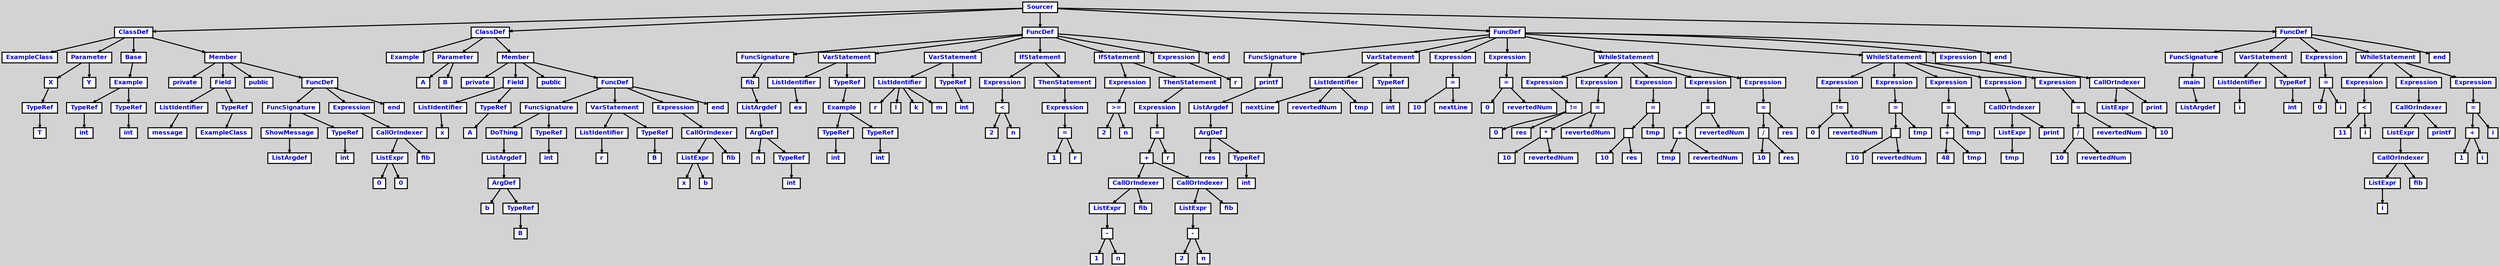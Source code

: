 digraph {

	ordering=out;
	ranksep=.4;
	bgcolor="lightgrey";  node [shape=box, fixedsize=false, fontsize=12, fontname="Helvetica-bold", fontcolor="blue"
	width=.25, height=.25, color="black", fillcolor="white", style="filled, solid, bold"];

	edge [arrowsize=.5, color="black", style="bold"]

	n00001284C70CE268[label="Sourcer"]
	n00001284C70A5A08[label="ClassDef"]
	n00001284C70A58D0[label="ExampleClass"]
	n00001284C70A5C78[label="Parameter"]
	n00001284C70A1E50[label="X"]
	n00001284C70A1D18[label="TypeRef"]
	n00001284C70A1BE0[label="T"]
	n00001284C70A1F88[label="Y"]
	n00001284C70A5DB0[label="Base"]
	n00001284C70A5EE8[label="Example"]
	n00001284C70A21F8[label="TypeRef"]
	n00001284C70A1AA8[label="int"]
	n00001284C70A2468[label="TypeRef"]
	n00001284C70A20C0[label="int"]
	n00001284C70A6020[label="Member"]
	n00001284C70A25A0[label="private"]
	n00001284C70A2CF0[label="Field"]
	n00001284C70A2810[label="ListIdentifier"]
	n00001284C70A26D8[label="message"]
	n00001284C70A2BB8[label="TypeRef"]
	n00001284C70A2A80[label="ExampleClass"]
	n00001284C70A2E28[label="public"]
	n00001284C70A53F0[label="FuncDef"]
	n00001284C70A3440[label="FuncSignature"]
	n00001284C70A3578[label="ShowMessage"]
	n00001284C70A3098[label="ListArgdef"]
	n00001284C70A3308[label="TypeRef"]
	n00001284C70A2F60[label="int"]
	n00001284C70A5660[label="Expression"]
	n00001284C70A5798[label="CallOrIndexer"]
	n00001284C70A4F10[label="ListExpr"]
	n00001284C70A47C0[label="0"]
	n00001284C70A4B68[label="0"]
	n00001284C70A4688[label="fib"]
	n00001284C70A42E0[label="end"]
	n00001284C70AA328[label="ClassDef"]
	n00001284C70AA1F0[label="Example"]
	n00001284C70AA598[label="Parameter"]
	n00001284C70A6158[label="A"]
	n00001284C70A6290[label="B"]
	n00001284C70AA6D0[label="Member"]
	n00001284C70A63C8[label="private"]
	n00001284C70A6B18[label="Field"]
	n00001284C70A6638[label="ListIdentifier"]
	n00001284C70A6500[label="x"]
	n00001284C70A69E0[label="TypeRef"]
	n00001284C70A68A8[label="A"]
	n00001284C70A6C50[label="public"]
	n00001284C70A9D10[label="FuncDef"]
	n00001284C70A7748[label="FuncSignature"]
	n00001284C70A7880[label="DoThing"]
	n00001284C70A73A0[label="ListArgdef"]
	n00001284C70A7130[label="ArgDef"]
	n00001284C70A6D88[label="b"]
	n00001284C70A6FF8[label="TypeRef"]
	n00001284C70A6EC0[label="B"]
	n00001284C70A7610[label="TypeRef"]
	n00001284C70A7268[label="int"]
	n00001284C70A7D60[label="VarStatement"]
	n00001284C70A7AF0[label="ListIdentifier"]
	n00001284C70A79B8[label="r"]
	n00001284C70A7FD0[label="TypeRef"]
	n00001284C70A7E98[label="B"]
	n00001284C70A9F80[label="Expression"]
	n00001284C70AA0B8[label="CallOrIndexer"]
	n00001284C70A9830[label="ListExpr"]
	n00001284C70A90E0[label="x"]
	n00001284C70A9488[label="b"]
	n00001284C70A8FA8[label="fib"]
	n00001284C70A8C00[label="end"]
	n00001284C70B48E8[label="FuncDef"]
	n00001284C70AAE20[label="FuncSignature"]
	n00001284C70AAF58[label="fib"]
	n00001284C70AACE8[label="ListArgdef"]
	n00001284C70AAA78[label="ArgDef"]
	n00001284C70AA808[label="n"]
	n00001284C70AA940[label="TypeRef"]
	n00001284C70AA460[label="int"]
	n00001284C70AB7E0[label="VarStatement"]
	n00001284C70AB1C8[label="ListIdentifier"]
	n00001284C70AB090[label="ex"]
	n00001284C70ABB88[label="TypeRef"]
	n00001284C70ABA50[label="Example"]
	n00001284C70AB6A8[label="TypeRef"]
	n00001284C70AB438[label="int"]
	n00001284C70AB918[label="TypeRef"]
	n00001284C70AB570[label="int"]
	n00001284C70AC410[label="VarStatement"]
	n00001284C70ABCC0[label="ListIdentifier"]
	n00001284C70AB300[label="r"]
	n00001284C70ABDF8[label="l"]
	n00001284C70ABF30[label="k"]
	n00001284C70AC068[label="m"]
	n00001284C70AC548[label="TypeRef"]
	n00001284C70AC2D8[label="int"]
	n00001284C70ADDA8[label="IfStatement"]
	n00001284C70AE3C0[label="Expression"]
	n00001284C70AD178[label="<"]
	n00001284C70AD3E8[label="2"]
	n00001284C70AC8F0[label="n"]
	n00001284C70AE630[label="ThenStatement"]
	n00001284C70AE018[label="Expression"]
	n00001284C70AE4F8[label="="]
	n00001284C70AE150[label="1"]
	n00001284C70AD8C8[label="r"]
	n00001284C70B1F78[label="IfStatement"]
	n00001284C70B2CE0[label="Expression"]
	n00001284C70AF260[label=">="]
	n00001284C70AF4D0[label="2"]
	n00001284C70AE9D8[label="n"]
	n00001284C70B4060[label="ThenStatement"]
	n00001284C70B20B0[label="Expression"]
	n00001284C70B2E18[label="="]
	n00001284C70B3088[label="+"]
	n00001284C70B4408[label="CallOrIndexer"]
	n00001284C70B3910[label="ListExpr"]
	n00001284C70B37D8[label="-"]
	n00001284C70B3A48[label="1"]
	n00001284C70B3568[label="n"]
	n00001284C70B3430[label="fib"]
	n00001284C70B2F50[label="CallOrIndexer"]
	n00001284C70B2938[label="ListExpr"]
	n00001284C70B2800[label="-"]
	n00001284C70B2A70[label="2"]
	n00001284C70B2590[label="n"]
	n00001284C70B2458[label="fib"]
	n00001284C70AF9B0[label="r"]
	n00001284C70B4A20[label="Expression"]
	n00001284C70B4678[label="r"]
	n00001284C70B4540[label="end"]
	n00001284C70C6EA0[label="FuncDef"]
	n00001284C70B52A8[label="FuncSignature"]
	n00001284C70B53E0[label="printf"]
	n00001284C70B5170[label="ListArgdef"]
	n00001284C70B4F00[label="ArgDef"]
	n00001284C70B4C90[label="res"]
	n00001284C70B4DC8[label="TypeRef"]
	n00001284C70B4B58[label="int"]
	n00001284C70B5C68[label="VarStatement"]
	n00001284C70B5650[label="ListIdentifier"]
	n00001284C70B5518[label="nextLine"]
	n00001284C70B5788[label="revertedNum"]
	n00001284C70B58C0[label="tmp"]
	n00001284C70B5DA0[label="TypeRef"]
	n00001284C70B5B30[label="int"]
	n00001284C70B6898[label="Expression"]
	n00001284C70B6D78[label="="]
	n00001284C70B69D0[label="10"]
	n00001284C70B6148[label="nextLine"]
	n00001284C70B7738[label="Expression"]
	n00001284C70B7C18[label="="]
	n00001284C70B7870[label="0"]
	n00001284C70B6FE8[label="revertedNum"]
	n00001284C70BDED0[label="WhileStatement"]
	n00001284C70BE140[label="Expression"]
	n00001284C70B8710[label="!="]
	n00001284C70B8980[label="0"]
	n00001284C70B7E88[label="res"]
	n00001284C70B9A90[label="Expression"]
	n00001284C70BA0A8[label="="]
	n00001284C70B9F70[label="*"]
	n00001284C70BA1E0[label="10"]
	n00001284C70B9D00[label="revertedNum"]
	n00001284C70B8E60[label="revertedNum"]
	n00001284C70BB1B8[label="Expression"]
	n00001284C70BB7D0[label="="]
	n00001284C70BB698[label=""]
	n00001284C70BB908[label="10"]
	n00001284C70BB428[label="res"]
	n00001284C70BA588[label="tmp"]
	n00001284C70BC8E0[label="Expression"]
	n00001284C70BCEF8[label="="]
	n00001284C70BCDC0[label="+"]
	n00001284C70BD030[label="tmp"]
	n00001284C70BCB50[label="revertedNum"]
	n00001284C70BBCB0[label="revertedNum"]
	n00001284C70BE008[label="Expression"]
	n00001284C70BE620[label="="]
	n00001284C70BE4E8[label="/"]
	n00001284C70BE758[label="10"]
	n00001284C70BE278[label="res"]
	n00001284C70BD3D8[label="res"]
	n00001284C70C4EF0[label="WhileStatement"]
	n00001284C70C5160[label="Expression"]
	n00001284C70BF4C0[label="!="]
	n00001284C70BF730[label="0"]
	n00001284C70BEC38[label="revertedNum"]
	n00001284C70C0840[label="Expression"]
	n00001284C70C0E58[label="="]
	n00001284C70C0D20[label=""]
	n00001284C70C0F90[label="10"]
	n00001284C70C0AB0[label="revertedNum"]
	n00001284C70BFC10[label="tmp"]
	n00001284C70C1F68[label="Expression"]
	n00001284C70C2580[label="="]
	n00001284C70C2448[label="+"]
	n00001284C70C26B8[label="48"]
	n00001284C70C21D8[label="tmp"]
	n00001284C70C1338[label="tmp"]
	n00001284C70C3F18[label="Expression"]
	n00001284C70C4050[label="CallOrIndexer"]
	n00001284C70C37C8[label="ListExpr"]
	n00001284C70C3420[label="tmp"]
	n00001284C70C32E8[label="print"]
	n00001284C70C5028[label="Expression"]
	n00001284C70C5640[label="="]
	n00001284C70C5508[label="/"]
	n00001284C70C5778[label="10"]
	n00001284C70C5298[label="revertedNum"]
	n00001284C70C43F8[label="revertedNum"]
	n00001284C70C7110[label="Expression"]
	n00001284C70C7248[label="CallOrIndexer"]
	n00001284C70C69C0[label="ListExpr"]
	n00001284C70C6618[label="10"]
	n00001284C70C64E0[label="print"]
	n00001284C70C6138[label="end"]
	n00001284C70CCA08[label="FuncDef"]
	n00001284C70C75F0[label="FuncSignature"]
	n00001284C70C7728[label="main"]
	n00001284C70C74B8[label="ListArgdef"]
	n00001284C70C7D40[label="VarStatement"]
	n00001284C70C7998[label="ListIdentifier"]
	n00001284C70C7860[label="i"]
	n00001284C70C7E78[label="TypeRef"]
	n00001284C70C7C08[label="int"]
	n00001284C70C8970[label="Expression"]
	n00001284C70C8E50[label="="]
	n00001284C70C8AA8[label="0"]
	n00001284C70C8220[label="i"]
	n00001284C70CD770[label="WhileStatement"]
	n00001284C70CD9E0[label="Expression"]
	n00001284C70C9948[label="<"]
	n00001284C70C9BB8[label="11"]
	n00001284C70C90C0[label="i"]
	n00001284C70CC798[label="Expression"]
	n00001284C70CC8D0[label="CallOrIndexer"]
	n00001284C70CBF10[label="ListExpr"]
	n00001284C70CC048[label="CallOrIndexer"]
	n00001284C70CB7C0[label="ListExpr"]
	n00001284C70CB418[label="i"]
	n00001284C70CB2E0[label="fib"]
	n00001284C70CB070[label="printf"]
	n00001284C70CD8A8[label="Expression"]
	n00001284C70CDEC0[label="="]
	n00001284C70CDD88[label="+"]
	n00001284C70CDFF8[label="1"]
	n00001284C70CDB18[label="i"]
	n00001284C70CCC78[label="i"]
	n00001284C70C8D18[label="end"]

		n00001284C70CE268 -> n00001284C70A5A08		// Sourcer -> ClassDef
		n00001284C70A5A08 -> n00001284C70A58D0		// ClassDef -> ExampleClass
		n00001284C70A5A08 -> n00001284C70A5C78		// ClassDef -> Parameter
		n00001284C70A5C78 -> n00001284C70A1E50		// Parameter -> X
		n00001284C70A1E50 -> n00001284C70A1D18		// X -> TypeRef
		n00001284C70A1D18 -> n00001284C70A1BE0		// TypeRef -> T
		n00001284C70A5C78 -> n00001284C70A1F88		// Parameter -> Y
		n00001284C70A5A08 -> n00001284C70A5DB0		// ClassDef -> Base
		n00001284C70A5DB0 -> n00001284C70A5EE8		// Base -> Example
		n00001284C70A5EE8 -> n00001284C70A21F8		// Example -> TypeRef
		n00001284C70A21F8 -> n00001284C70A1AA8		// TypeRef -> int
		n00001284C70A5EE8 -> n00001284C70A2468		// Example -> TypeRef
		n00001284C70A2468 -> n00001284C70A20C0		// TypeRef -> int
		n00001284C70A5A08 -> n00001284C70A6020		// ClassDef -> Member
		n00001284C70A6020 -> n00001284C70A25A0		// Member -> private
		n00001284C70A6020 -> n00001284C70A2CF0		// Member -> Field
		n00001284C70A2CF0 -> n00001284C70A2810		// Field -> ListIdentifier
		n00001284C70A2810 -> n00001284C70A26D8		// ListIdentifier -> message
		n00001284C70A2CF0 -> n00001284C70A2BB8		// Field -> TypeRef
		n00001284C70A2BB8 -> n00001284C70A2A80		// TypeRef -> ExampleClass
		n00001284C70A6020 -> n00001284C70A2E28		// Member -> public
		n00001284C70A6020 -> n00001284C70A53F0		// Member -> FuncDef
		n00001284C70A53F0 -> n00001284C70A3440		// FuncDef -> FuncSignature
		n00001284C70A3440 -> n00001284C70A3578		// FuncSignature -> ShowMessage
		n00001284C70A3578 -> n00001284C70A3098		// ShowMessage -> ListArgdef
		n00001284C70A3440 -> n00001284C70A3308		// FuncSignature -> TypeRef
		n00001284C70A3308 -> n00001284C70A2F60		// TypeRef -> int
		n00001284C70A53F0 -> n00001284C70A5660		// FuncDef -> Expression
		n00001284C70A5660 -> n00001284C70A5798		// Expression -> CallOrIndexer
		n00001284C70A5798 -> n00001284C70A4F10		// CallOrIndexer -> ListExpr
		n00001284C70A4F10 -> n00001284C70A47C0		// ListExpr -> 0
		n00001284C70A4F10 -> n00001284C70A4B68		// ListExpr -> 0
		n00001284C70A5798 -> n00001284C70A4688		// CallOrIndexer -> fib
		n00001284C70A53F0 -> n00001284C70A42E0		// FuncDef -> end
		n00001284C70CE268 -> n00001284C70AA328		// Sourcer -> ClassDef
		n00001284C70AA328 -> n00001284C70AA1F0		// ClassDef -> Example
		n00001284C70AA328 -> n00001284C70AA598		// ClassDef -> Parameter
		n00001284C70AA598 -> n00001284C70A6158		// Parameter -> A
		n00001284C70AA598 -> n00001284C70A6290		// Parameter -> B
		n00001284C70AA328 -> n00001284C70AA6D0		// ClassDef -> Member
		n00001284C70AA6D0 -> n00001284C70A63C8		// Member -> private
		n00001284C70AA6D0 -> n00001284C70A6B18		// Member -> Field
		n00001284C70A6B18 -> n00001284C70A6638		// Field -> ListIdentifier
		n00001284C70A6638 -> n00001284C70A6500		// ListIdentifier -> x
		n00001284C70A6B18 -> n00001284C70A69E0		// Field -> TypeRef
		n00001284C70A69E0 -> n00001284C70A68A8		// TypeRef -> A
		n00001284C70AA6D0 -> n00001284C70A6C50		// Member -> public
		n00001284C70AA6D0 -> n00001284C70A9D10		// Member -> FuncDef
		n00001284C70A9D10 -> n00001284C70A7748		// FuncDef -> FuncSignature
		n00001284C70A7748 -> n00001284C70A7880		// FuncSignature -> DoThing
		n00001284C70A7880 -> n00001284C70A73A0		// DoThing -> ListArgdef
		n00001284C70A73A0 -> n00001284C70A7130		// ListArgdef -> ArgDef
		n00001284C70A7130 -> n00001284C70A6D88		// ArgDef -> b
		n00001284C70A7130 -> n00001284C70A6FF8		// ArgDef -> TypeRef
		n00001284C70A6FF8 -> n00001284C70A6EC0		// TypeRef -> B
		n00001284C70A7748 -> n00001284C70A7610		// FuncSignature -> TypeRef
		n00001284C70A7610 -> n00001284C70A7268		// TypeRef -> int
		n00001284C70A9D10 -> n00001284C70A7D60		// FuncDef -> VarStatement
		n00001284C70A7D60 -> n00001284C70A7AF0		// VarStatement -> ListIdentifier
		n00001284C70A7AF0 -> n00001284C70A79B8		// ListIdentifier -> r
		n00001284C70A7D60 -> n00001284C70A7FD0		// VarStatement -> TypeRef
		n00001284C70A7FD0 -> n00001284C70A7E98		// TypeRef -> B
		n00001284C70A9D10 -> n00001284C70A9F80		// FuncDef -> Expression
		n00001284C70A9F80 -> n00001284C70AA0B8		// Expression -> CallOrIndexer
		n00001284C70AA0B8 -> n00001284C70A9830		// CallOrIndexer -> ListExpr
		n00001284C70A9830 -> n00001284C70A90E0		// ListExpr -> x
		n00001284C70A9830 -> n00001284C70A9488		// ListExpr -> b
		n00001284C70AA0B8 -> n00001284C70A8FA8		// CallOrIndexer -> fib
		n00001284C70A9D10 -> n00001284C70A8C00		// FuncDef -> end
		n00001284C70CE268 -> n00001284C70B48E8		// Sourcer -> FuncDef
		n00001284C70B48E8 -> n00001284C70AAE20		// FuncDef -> FuncSignature
		n00001284C70AAE20 -> n00001284C70AAF58		// FuncSignature -> fib
		n00001284C70AAF58 -> n00001284C70AACE8		// fib -> ListArgdef
		n00001284C70AACE8 -> n00001284C70AAA78		// ListArgdef -> ArgDef
		n00001284C70AAA78 -> n00001284C70AA808		// ArgDef -> n
		n00001284C70AAA78 -> n00001284C70AA940		// ArgDef -> TypeRef
		n00001284C70AA940 -> n00001284C70AA460		// TypeRef -> int
		n00001284C70B48E8 -> n00001284C70AB7E0		// FuncDef -> VarStatement
		n00001284C70AB7E0 -> n00001284C70AB1C8		// VarStatement -> ListIdentifier
		n00001284C70AB1C8 -> n00001284C70AB090		// ListIdentifier -> ex
		n00001284C70AB7E0 -> n00001284C70ABB88		// VarStatement -> TypeRef
		n00001284C70ABB88 -> n00001284C70ABA50		// TypeRef -> Example
		n00001284C70ABA50 -> n00001284C70AB6A8		// Example -> TypeRef
		n00001284C70AB6A8 -> n00001284C70AB438		// TypeRef -> int
		n00001284C70ABA50 -> n00001284C70AB918		// Example -> TypeRef
		n00001284C70AB918 -> n00001284C70AB570		// TypeRef -> int
		n00001284C70B48E8 -> n00001284C70AC410		// FuncDef -> VarStatement
		n00001284C70AC410 -> n00001284C70ABCC0		// VarStatement -> ListIdentifier
		n00001284C70ABCC0 -> n00001284C70AB300		// ListIdentifier -> r
		n00001284C70ABCC0 -> n00001284C70ABDF8		// ListIdentifier -> l
		n00001284C70ABCC0 -> n00001284C70ABF30		// ListIdentifier -> k
		n00001284C70ABCC0 -> n00001284C70AC068		// ListIdentifier -> m
		n00001284C70AC410 -> n00001284C70AC548		// VarStatement -> TypeRef
		n00001284C70AC548 -> n00001284C70AC2D8		// TypeRef -> int
		n00001284C70B48E8 -> n00001284C70ADDA8		// FuncDef -> IfStatement
		n00001284C70ADDA8 -> n00001284C70AE3C0		// IfStatement -> Expression
		n00001284C70AE3C0 -> n00001284C70AD178		// Expression -> <
		n00001284C70AD178 -> n00001284C70AD3E8		// < -> 2
		n00001284C70AD178 -> n00001284C70AC8F0		// < -> n
		n00001284C70ADDA8 -> n00001284C70AE630		// IfStatement -> ThenStatement
		n00001284C70AE630 -> n00001284C70AE018		// ThenStatement -> Expression
		n00001284C70AE018 -> n00001284C70AE4F8		// Expression -> =
		n00001284C70AE4F8 -> n00001284C70AE150		// = -> 1
		n00001284C70AE4F8 -> n00001284C70AD8C8		// = -> r
		n00001284C70B48E8 -> n00001284C70B1F78		// FuncDef -> IfStatement
		n00001284C70B1F78 -> n00001284C70B2CE0		// IfStatement -> Expression
		n00001284C70B2CE0 -> n00001284C70AF260		// Expression -> >=
		n00001284C70AF260 -> n00001284C70AF4D0		// >= -> 2
		n00001284C70AF260 -> n00001284C70AE9D8		// >= -> n
		n00001284C70B1F78 -> n00001284C70B4060		// IfStatement -> ThenStatement
		n00001284C70B4060 -> n00001284C70B20B0		// ThenStatement -> Expression
		n00001284C70B20B0 -> n00001284C70B2E18		// Expression -> =
		n00001284C70B2E18 -> n00001284C70B3088		// = -> +
		n00001284C70B3088 -> n00001284C70B4408		// + -> CallOrIndexer
		n00001284C70B4408 -> n00001284C70B3910		// CallOrIndexer -> ListExpr
		n00001284C70B3910 -> n00001284C70B37D8		// ListExpr -> -
		n00001284C70B37D8 -> n00001284C70B3A48		// - -> 1
		n00001284C70B37D8 -> n00001284C70B3568		// - -> n
		n00001284C70B4408 -> n00001284C70B3430		// CallOrIndexer -> fib
		n00001284C70B3088 -> n00001284C70B2F50		// + -> CallOrIndexer
		n00001284C70B2F50 -> n00001284C70B2938		// CallOrIndexer -> ListExpr
		n00001284C70B2938 -> n00001284C70B2800		// ListExpr -> -
		n00001284C70B2800 -> n00001284C70B2A70		// - -> 2
		n00001284C70B2800 -> n00001284C70B2590		// - -> n
		n00001284C70B2F50 -> n00001284C70B2458		// CallOrIndexer -> fib
		n00001284C70B2E18 -> n00001284C70AF9B0		// = -> r
		n00001284C70B48E8 -> n00001284C70B4A20		// FuncDef -> Expression
		n00001284C70B4A20 -> n00001284C70B4678		// Expression -> r
		n00001284C70B48E8 -> n00001284C70B4540		// FuncDef -> end
		n00001284C70CE268 -> n00001284C70C6EA0		// Sourcer -> FuncDef
		n00001284C70C6EA0 -> n00001284C70B52A8		// FuncDef -> FuncSignature
		n00001284C70B52A8 -> n00001284C70B53E0		// FuncSignature -> printf
		n00001284C70B53E0 -> n00001284C70B5170		// printf -> ListArgdef
		n00001284C70B5170 -> n00001284C70B4F00		// ListArgdef -> ArgDef
		n00001284C70B4F00 -> n00001284C70B4C90		// ArgDef -> res
		n00001284C70B4F00 -> n00001284C70B4DC8		// ArgDef -> TypeRef
		n00001284C70B4DC8 -> n00001284C70B4B58		// TypeRef -> int
		n00001284C70C6EA0 -> n00001284C70B5C68		// FuncDef -> VarStatement
		n00001284C70B5C68 -> n00001284C70B5650		// VarStatement -> ListIdentifier
		n00001284C70B5650 -> n00001284C70B5518		// ListIdentifier -> nextLine
		n00001284C70B5650 -> n00001284C70B5788		// ListIdentifier -> revertedNum
		n00001284C70B5650 -> n00001284C70B58C0		// ListIdentifier -> tmp
		n00001284C70B5C68 -> n00001284C70B5DA0		// VarStatement -> TypeRef
		n00001284C70B5DA0 -> n00001284C70B5B30		// TypeRef -> int
		n00001284C70C6EA0 -> n00001284C70B6898		// FuncDef -> Expression
		n00001284C70B6898 -> n00001284C70B6D78		// Expression -> =
		n00001284C70B6D78 -> n00001284C70B69D0		// = -> 10
		n00001284C70B6D78 -> n00001284C70B6148		// = -> nextLine
		n00001284C70C6EA0 -> n00001284C70B7738		// FuncDef -> Expression
		n00001284C70B7738 -> n00001284C70B7C18		// Expression -> =
		n00001284C70B7C18 -> n00001284C70B7870		// = -> 0
		n00001284C70B7C18 -> n00001284C70B6FE8		// = -> revertedNum
		n00001284C70C6EA0 -> n00001284C70BDED0		// FuncDef -> WhileStatement
		n00001284C70BDED0 -> n00001284C70BE140		// WhileStatement -> Expression
		n00001284C70BE140 -> n00001284C70B8710		// Expression -> !=
		n00001284C70B8710 -> n00001284C70B8980		// != -> 0
		n00001284C70B8710 -> n00001284C70B7E88		// != -> res
		n00001284C70BDED0 -> n00001284C70B9A90		// WhileStatement -> Expression
		n00001284C70B9A90 -> n00001284C70BA0A8		// Expression -> =
		n00001284C70BA0A8 -> n00001284C70B9F70		// = -> *
		n00001284C70B9F70 -> n00001284C70BA1E0		// * -> 10
		n00001284C70B9F70 -> n00001284C70B9D00		// * -> revertedNum
		n00001284C70BA0A8 -> n00001284C70B8E60		// = -> revertedNum
		n00001284C70BDED0 -> n00001284C70BB1B8		// WhileStatement -> Expression
		n00001284C70BB1B8 -> n00001284C70BB7D0		// Expression -> =
		n00001284C70BB7D0 -> n00001284C70BB698		// = -> 
		n00001284C70BB698 -> n00001284C70BB908		// > 10
		n00001284C70BB698 -> n00001284C70BB428		// > res
		n00001284C70BB7D0 -> n00001284C70BA588		// = -> tmp
		n00001284C70BDED0 -> n00001284C70BC8E0		// WhileStatement -> Expression
		n00001284C70BC8E0 -> n00001284C70BCEF8		// Expression -> =
		n00001284C70BCEF8 -> n00001284C70BCDC0		// = -> +
		n00001284C70BCDC0 -> n00001284C70BD030		// + -> tmp
		n00001284C70BCDC0 -> n00001284C70BCB50		// + -> revertedNum
		n00001284C70BCEF8 -> n00001284C70BBCB0		// = -> revertedNum
		n00001284C70BDED0 -> n00001284C70BE008		// WhileStatement -> Expression
		n00001284C70BE008 -> n00001284C70BE620		// Expression -> =
		n00001284C70BE620 -> n00001284C70BE4E8		// = -> /
		n00001284C70BE4E8 -> n00001284C70BE758		// / -> 10
		n00001284C70BE4E8 -> n00001284C70BE278		// / -> res
		n00001284C70BE620 -> n00001284C70BD3D8		// = -> res
		n00001284C70C6EA0 -> n00001284C70C4EF0		// FuncDef -> WhileStatement
		n00001284C70C4EF0 -> n00001284C70C5160		// WhileStatement -> Expression
		n00001284C70C5160 -> n00001284C70BF4C0		// Expression -> !=
		n00001284C70BF4C0 -> n00001284C70BF730		// != -> 0
		n00001284C70BF4C0 -> n00001284C70BEC38		// != -> revertedNum
		n00001284C70C4EF0 -> n00001284C70C0840		// WhileStatement -> Expression
		n00001284C70C0840 -> n00001284C70C0E58		// Expression -> =
		n00001284C70C0E58 -> n00001284C70C0D20		// = -> 
		n00001284C70C0D20 -> n00001284C70C0F90		// > 10
		n00001284C70C0D20 -> n00001284C70C0AB0		// > revertedNum
		n00001284C70C0E58 -> n00001284C70BFC10		// = -> tmp
		n00001284C70C4EF0 -> n00001284C70C1F68		// WhileStatement -> Expression
		n00001284C70C1F68 -> n00001284C70C2580		// Expression -> =
		n00001284C70C2580 -> n00001284C70C2448		// = -> +
		n00001284C70C2448 -> n00001284C70C26B8		// + -> 48
		n00001284C70C2448 -> n00001284C70C21D8		// + -> tmp
		n00001284C70C2580 -> n00001284C70C1338		// = -> tmp
		n00001284C70C4EF0 -> n00001284C70C3F18		// WhileStatement -> Expression
		n00001284C70C3F18 -> n00001284C70C4050		// Expression -> CallOrIndexer
		n00001284C70C4050 -> n00001284C70C37C8		// CallOrIndexer -> ListExpr
		n00001284C70C37C8 -> n00001284C70C3420		// ListExpr -> tmp
		n00001284C70C4050 -> n00001284C70C32E8		// CallOrIndexer -> print
		n00001284C70C4EF0 -> n00001284C70C5028		// WhileStatement -> Expression
		n00001284C70C5028 -> n00001284C70C5640		// Expression -> =
		n00001284C70C5640 -> n00001284C70C5508		// = -> /
		n00001284C70C5508 -> n00001284C70C5778		// / -> 10
		n00001284C70C5508 -> n00001284C70C5298		// / -> revertedNum
		n00001284C70C5640 -> n00001284C70C43F8		// = -> revertedNum
		n00001284C70C6EA0 -> n00001284C70C7110		// FuncDef -> Expression
		n00001284C70C7110 -> n00001284C70C7248		// Expression -> CallOrIndexer
		n00001284C70C7248 -> n00001284C70C69C0		// CallOrIndexer -> ListExpr
		n00001284C70C69C0 -> n00001284C70C6618		// ListExpr -> 10
		n00001284C70C7248 -> n00001284C70C64E0		// CallOrIndexer -> print
		n00001284C70C6EA0 -> n00001284C70C6138		// FuncDef -> end
		n00001284C70CE268 -> n00001284C70CCA08		// Sourcer -> FuncDef
		n00001284C70CCA08 -> n00001284C70C75F0		// FuncDef -> FuncSignature
		n00001284C70C75F0 -> n00001284C70C7728		// FuncSignature -> main
		n00001284C70C7728 -> n00001284C70C74B8		// main -> ListArgdef
		n00001284C70CCA08 -> n00001284C70C7D40		// FuncDef -> VarStatement
		n00001284C70C7D40 -> n00001284C70C7998		// VarStatement -> ListIdentifier
		n00001284C70C7998 -> n00001284C70C7860		// ListIdentifier -> i
		n00001284C70C7D40 -> n00001284C70C7E78		// VarStatement -> TypeRef
		n00001284C70C7E78 -> n00001284C70C7C08		// TypeRef -> int
		n00001284C70CCA08 -> n00001284C70C8970		// FuncDef -> Expression
		n00001284C70C8970 -> n00001284C70C8E50		// Expression -> =
		n00001284C70C8E50 -> n00001284C70C8AA8		// = -> 0
		n00001284C70C8E50 -> n00001284C70C8220		// = -> i
		n00001284C70CCA08 -> n00001284C70CD770		// FuncDef -> WhileStatement
		n00001284C70CD770 -> n00001284C70CD9E0		// WhileStatement -> Expression
		n00001284C70CD9E0 -> n00001284C70C9948		// Expression -> <
		n00001284C70C9948 -> n00001284C70C9BB8		// < -> 11
		n00001284C70C9948 -> n00001284C70C90C0		// < -> i
		n00001284C70CD770 -> n00001284C70CC798		// WhileStatement -> Expression
		n00001284C70CC798 -> n00001284C70CC8D0		// Expression -> CallOrIndexer
		n00001284C70CC8D0 -> n00001284C70CBF10		// CallOrIndexer -> ListExpr
		n00001284C70CBF10 -> n00001284C70CC048		// ListExpr -> CallOrIndexer
		n00001284C70CC048 -> n00001284C70CB7C0		// CallOrIndexer -> ListExpr
		n00001284C70CB7C0 -> n00001284C70CB418		// ListExpr -> i
		n00001284C70CC048 -> n00001284C70CB2E0		// CallOrIndexer -> fib
		n00001284C70CC8D0 -> n00001284C70CB070		// CallOrIndexer -> printf
		n00001284C70CD770 -> n00001284C70CD8A8		// WhileStatement -> Expression
		n00001284C70CD8A8 -> n00001284C70CDEC0		// Expression -> =
		n00001284C70CDEC0 -> n00001284C70CDD88		// = -> +
		n00001284C70CDD88 -> n00001284C70CDFF8		// + -> 1
		n00001284C70CDD88 -> n00001284C70CDB18		// + -> i
		n00001284C70CDEC0 -> n00001284C70CCC78		// = -> i
		n00001284C70CCA08 -> n00001284C70C8D18		// FuncDef -> end

}